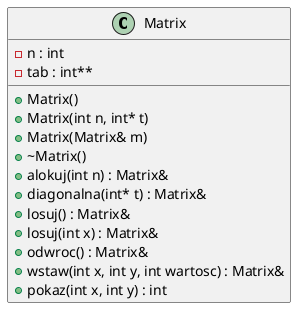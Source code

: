 @startuml inline_umlgraph_1.png
class Matrix {
-n : int
-tab : int**
+Matrix()
+Matrix(int n, int* t)
+Matrix(Matrix& m)
+~Matrix()
+alokuj(int n) : Matrix&
+diagonalna(int* t) : Matrix&
+losuj() : Matrix&
+losuj(int x) : Matrix&
+odwroc() : Matrix&
+wstaw(int x, int y, int wartosc) : Matrix&
+pokaz(int x, int y) : int

}
@enduml
